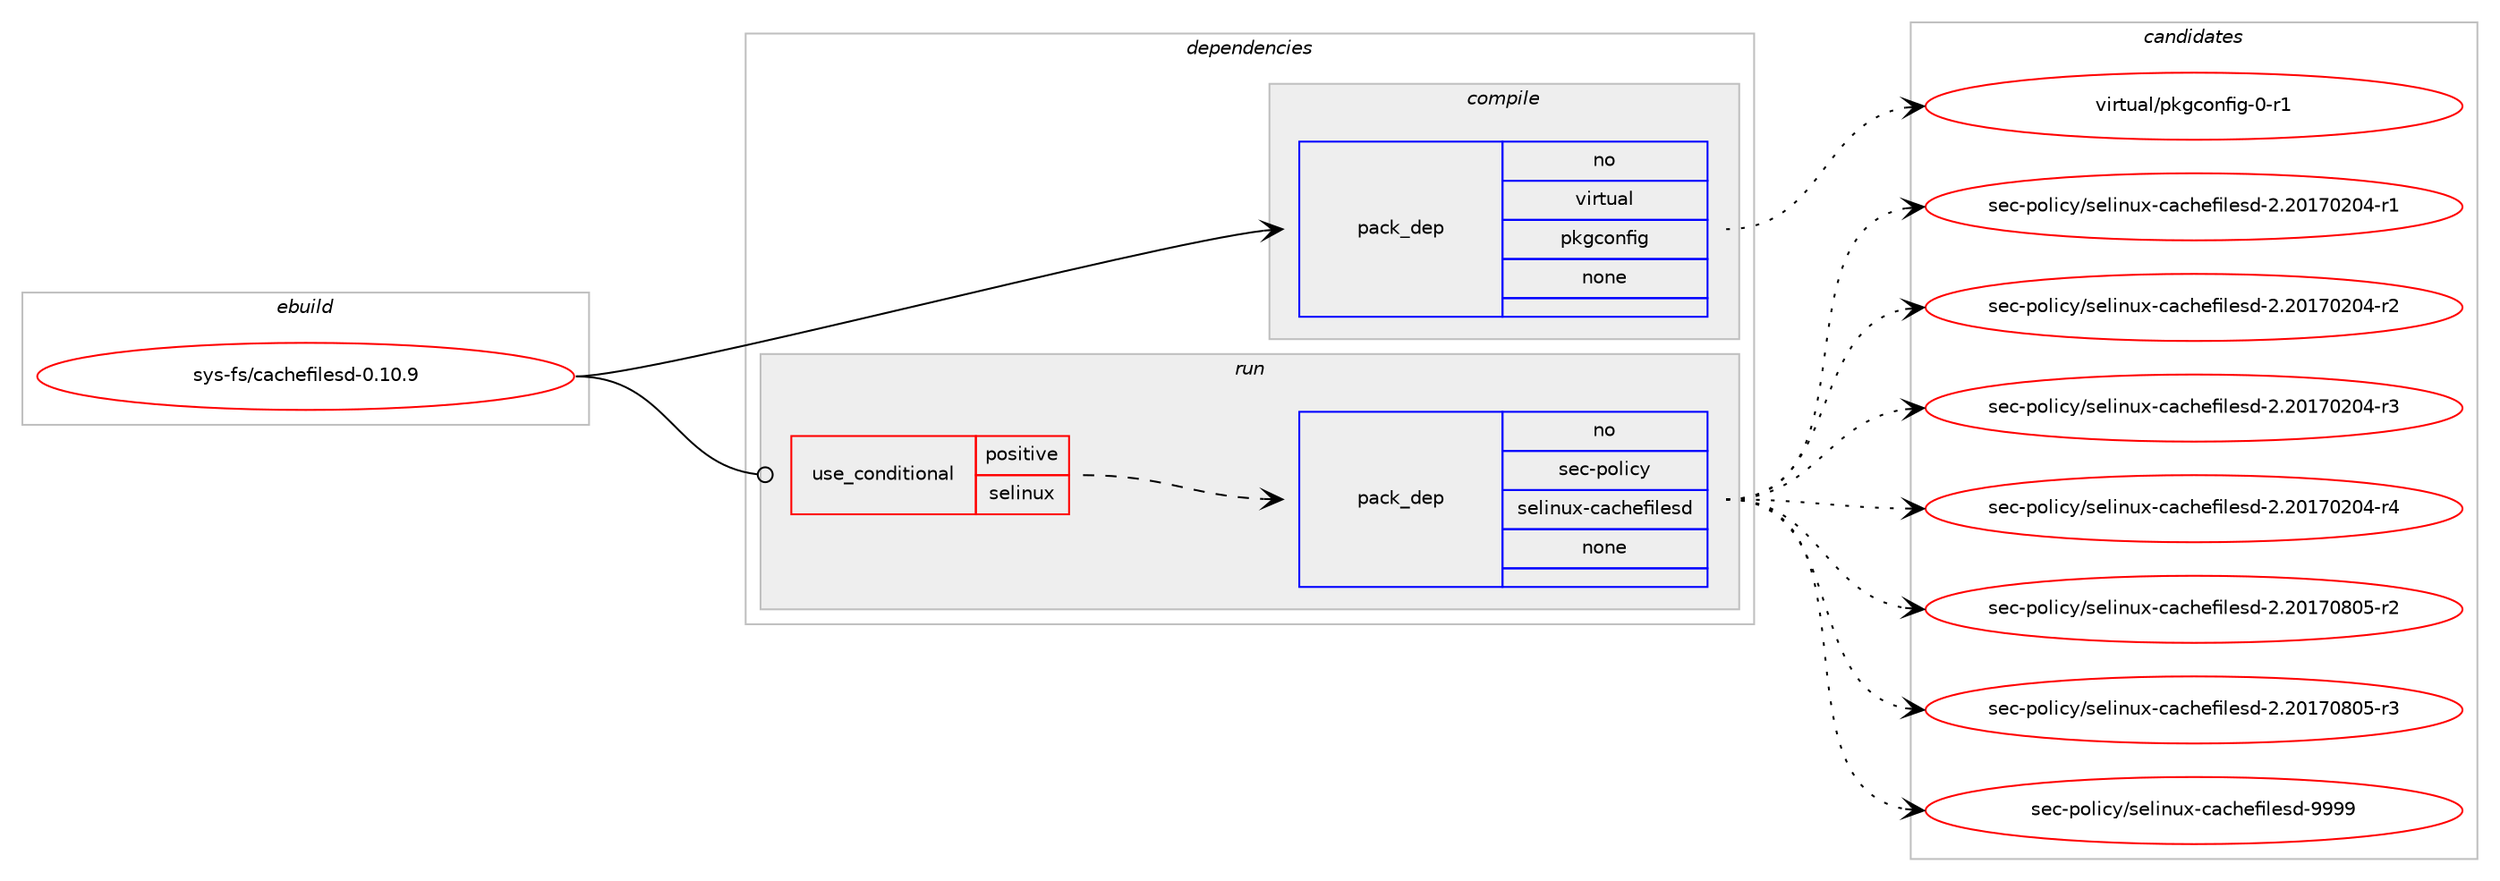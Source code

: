 digraph prolog {

# *************
# Graph options
# *************

newrank=true;
concentrate=true;
compound=true;
graph [rankdir=LR,fontname=Helvetica,fontsize=10,ranksep=1.5];#, ranksep=2.5, nodesep=0.2];
edge  [arrowhead=vee];
node  [fontname=Helvetica,fontsize=10];

# **********
# The ebuild
# **********

subgraph cluster_leftcol {
color=gray;
rank=same;
label=<<i>ebuild</i>>;
id [label="sys-fs/cachefilesd-0.10.9", color=red, width=4, href="../sys-fs/cachefilesd-0.10.9.svg"];
}

# ****************
# The dependencies
# ****************

subgraph cluster_midcol {
color=gray;
label=<<i>dependencies</i>>;
subgraph cluster_compile {
fillcolor="#eeeeee";
style=filled;
label=<<i>compile</i>>;
subgraph pack362264 {
dependency487486 [label=<<TABLE BORDER="0" CELLBORDER="1" CELLSPACING="0" CELLPADDING="4" WIDTH="220"><TR><TD ROWSPAN="6" CELLPADDING="30">pack_dep</TD></TR><TR><TD WIDTH="110">no</TD></TR><TR><TD>virtual</TD></TR><TR><TD>pkgconfig</TD></TR><TR><TD>none</TD></TR><TR><TD></TD></TR></TABLE>>, shape=none, color=blue];
}
id:e -> dependency487486:w [weight=20,style="solid",arrowhead="vee"];
}
subgraph cluster_compileandrun {
fillcolor="#eeeeee";
style=filled;
label=<<i>compile and run</i>>;
}
subgraph cluster_run {
fillcolor="#eeeeee";
style=filled;
label=<<i>run</i>>;
subgraph cond116717 {
dependency487487 [label=<<TABLE BORDER="0" CELLBORDER="1" CELLSPACING="0" CELLPADDING="4"><TR><TD ROWSPAN="3" CELLPADDING="10">use_conditional</TD></TR><TR><TD>positive</TD></TR><TR><TD>selinux</TD></TR></TABLE>>, shape=none, color=red];
subgraph pack362265 {
dependency487488 [label=<<TABLE BORDER="0" CELLBORDER="1" CELLSPACING="0" CELLPADDING="4" WIDTH="220"><TR><TD ROWSPAN="6" CELLPADDING="30">pack_dep</TD></TR><TR><TD WIDTH="110">no</TD></TR><TR><TD>sec-policy</TD></TR><TR><TD>selinux-cachefilesd</TD></TR><TR><TD>none</TD></TR><TR><TD></TD></TR></TABLE>>, shape=none, color=blue];
}
dependency487487:e -> dependency487488:w [weight=20,style="dashed",arrowhead="vee"];
}
id:e -> dependency487487:w [weight=20,style="solid",arrowhead="odot"];
}
}

# **************
# The candidates
# **************

subgraph cluster_choices {
rank=same;
color=gray;
label=<<i>candidates</i>>;

subgraph choice362264 {
color=black;
nodesep=1;
choice11810511411611797108471121071039911111010210510345484511449 [label="virtual/pkgconfig-0-r1", color=red, width=4,href="../virtual/pkgconfig-0-r1.svg"];
dependency487486:e -> choice11810511411611797108471121071039911111010210510345484511449:w [style=dotted,weight="100"];
}
subgraph choice362265 {
color=black;
nodesep=1;
choice115101994511211110810599121471151011081051101171204599979910410110210510810111510045504650484955485048524511449 [label="sec-policy/selinux-cachefilesd-2.20170204-r1", color=red, width=4,href="../sec-policy/selinux-cachefilesd-2.20170204-r1.svg"];
choice115101994511211110810599121471151011081051101171204599979910410110210510810111510045504650484955485048524511450 [label="sec-policy/selinux-cachefilesd-2.20170204-r2", color=red, width=4,href="../sec-policy/selinux-cachefilesd-2.20170204-r2.svg"];
choice115101994511211110810599121471151011081051101171204599979910410110210510810111510045504650484955485048524511451 [label="sec-policy/selinux-cachefilesd-2.20170204-r3", color=red, width=4,href="../sec-policy/selinux-cachefilesd-2.20170204-r3.svg"];
choice115101994511211110810599121471151011081051101171204599979910410110210510810111510045504650484955485048524511452 [label="sec-policy/selinux-cachefilesd-2.20170204-r4", color=red, width=4,href="../sec-policy/selinux-cachefilesd-2.20170204-r4.svg"];
choice115101994511211110810599121471151011081051101171204599979910410110210510810111510045504650484955485648534511450 [label="sec-policy/selinux-cachefilesd-2.20170805-r2", color=red, width=4,href="../sec-policy/selinux-cachefilesd-2.20170805-r2.svg"];
choice115101994511211110810599121471151011081051101171204599979910410110210510810111510045504650484955485648534511451 [label="sec-policy/selinux-cachefilesd-2.20170805-r3", color=red, width=4,href="../sec-policy/selinux-cachefilesd-2.20170805-r3.svg"];
choice11510199451121111081059912147115101108105110117120459997991041011021051081011151004557575757 [label="sec-policy/selinux-cachefilesd-9999", color=red, width=4,href="../sec-policy/selinux-cachefilesd-9999.svg"];
dependency487488:e -> choice115101994511211110810599121471151011081051101171204599979910410110210510810111510045504650484955485048524511449:w [style=dotted,weight="100"];
dependency487488:e -> choice115101994511211110810599121471151011081051101171204599979910410110210510810111510045504650484955485048524511450:w [style=dotted,weight="100"];
dependency487488:e -> choice115101994511211110810599121471151011081051101171204599979910410110210510810111510045504650484955485048524511451:w [style=dotted,weight="100"];
dependency487488:e -> choice115101994511211110810599121471151011081051101171204599979910410110210510810111510045504650484955485048524511452:w [style=dotted,weight="100"];
dependency487488:e -> choice115101994511211110810599121471151011081051101171204599979910410110210510810111510045504650484955485648534511450:w [style=dotted,weight="100"];
dependency487488:e -> choice115101994511211110810599121471151011081051101171204599979910410110210510810111510045504650484955485648534511451:w [style=dotted,weight="100"];
dependency487488:e -> choice11510199451121111081059912147115101108105110117120459997991041011021051081011151004557575757:w [style=dotted,weight="100"];
}
}

}
